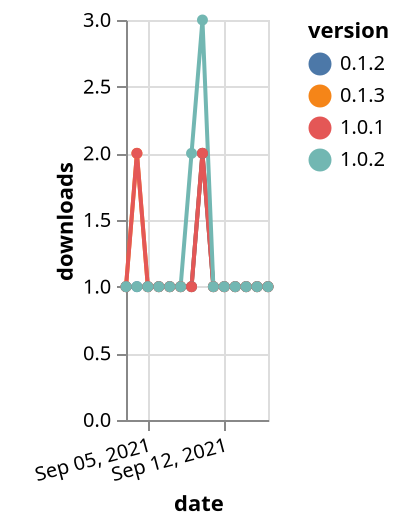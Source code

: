 {"$schema": "https://vega.github.io/schema/vega-lite/v5.json", "description": "A simple bar chart with embedded data.", "data": {"values": [{"date": "2021-09-03", "total": 152, "delta": 1, "version": "0.1.3"}, {"date": "2021-09-04", "total": 154, "delta": 2, "version": "0.1.3"}, {"date": "2021-09-05", "total": 155, "delta": 1, "version": "0.1.3"}, {"date": "2021-09-06", "total": 156, "delta": 1, "version": "0.1.3"}, {"date": "2021-09-07", "total": 157, "delta": 1, "version": "0.1.3"}, {"date": "2021-09-08", "total": 158, "delta": 1, "version": "0.1.3"}, {"date": "2021-09-09", "total": 159, "delta": 1, "version": "0.1.3"}, {"date": "2021-09-10", "total": 161, "delta": 2, "version": "0.1.3"}, {"date": "2021-09-11", "total": 162, "delta": 1, "version": "0.1.3"}, {"date": "2021-09-12", "total": 163, "delta": 1, "version": "0.1.3"}, {"date": "2021-09-13", "total": 164, "delta": 1, "version": "0.1.3"}, {"date": "2021-09-14", "total": 165, "delta": 1, "version": "0.1.3"}, {"date": "2021-09-15", "total": 166, "delta": 1, "version": "0.1.3"}, {"date": "2021-09-16", "total": 167, "delta": 1, "version": "0.1.3"}, {"date": "2021-09-03", "total": 148, "delta": 1, "version": "0.1.2"}, {"date": "2021-09-04", "total": 149, "delta": 1, "version": "0.1.2"}, {"date": "2021-09-05", "total": 150, "delta": 1, "version": "0.1.2"}, {"date": "2021-09-06", "total": 151, "delta": 1, "version": "0.1.2"}, {"date": "2021-09-07", "total": 152, "delta": 1, "version": "0.1.2"}, {"date": "2021-09-08", "total": 153, "delta": 1, "version": "0.1.2"}, {"date": "2021-09-09", "total": 154, "delta": 1, "version": "0.1.2"}, {"date": "2021-09-10", "total": 156, "delta": 2, "version": "0.1.2"}, {"date": "2021-09-11", "total": 157, "delta": 1, "version": "0.1.2"}, {"date": "2021-09-12", "total": 158, "delta": 1, "version": "0.1.2"}, {"date": "2021-09-13", "total": 159, "delta": 1, "version": "0.1.2"}, {"date": "2021-09-14", "total": 160, "delta": 1, "version": "0.1.2"}, {"date": "2021-09-15", "total": 161, "delta": 1, "version": "0.1.2"}, {"date": "2021-09-16", "total": 162, "delta": 1, "version": "0.1.2"}, {"date": "2021-09-03", "total": 135, "delta": 1, "version": "1.0.1"}, {"date": "2021-09-04", "total": 137, "delta": 2, "version": "1.0.1"}, {"date": "2021-09-05", "total": 138, "delta": 1, "version": "1.0.1"}, {"date": "2021-09-06", "total": 139, "delta": 1, "version": "1.0.1"}, {"date": "2021-09-07", "total": 140, "delta": 1, "version": "1.0.1"}, {"date": "2021-09-08", "total": 141, "delta": 1, "version": "1.0.1"}, {"date": "2021-09-09", "total": 142, "delta": 1, "version": "1.0.1"}, {"date": "2021-09-10", "total": 144, "delta": 2, "version": "1.0.1"}, {"date": "2021-09-11", "total": 145, "delta": 1, "version": "1.0.1"}, {"date": "2021-09-12", "total": 146, "delta": 1, "version": "1.0.1"}, {"date": "2021-09-13", "total": 147, "delta": 1, "version": "1.0.1"}, {"date": "2021-09-14", "total": 148, "delta": 1, "version": "1.0.1"}, {"date": "2021-09-15", "total": 149, "delta": 1, "version": "1.0.1"}, {"date": "2021-09-16", "total": 150, "delta": 1, "version": "1.0.1"}, {"date": "2021-09-03", "total": 157, "delta": 1, "version": "1.0.2"}, {"date": "2021-09-04", "total": 158, "delta": 1, "version": "1.0.2"}, {"date": "2021-09-05", "total": 159, "delta": 1, "version": "1.0.2"}, {"date": "2021-09-06", "total": 160, "delta": 1, "version": "1.0.2"}, {"date": "2021-09-07", "total": 161, "delta": 1, "version": "1.0.2"}, {"date": "2021-09-08", "total": 162, "delta": 1, "version": "1.0.2"}, {"date": "2021-09-09", "total": 164, "delta": 2, "version": "1.0.2"}, {"date": "2021-09-10", "total": 167, "delta": 3, "version": "1.0.2"}, {"date": "2021-09-11", "total": 168, "delta": 1, "version": "1.0.2"}, {"date": "2021-09-12", "total": 169, "delta": 1, "version": "1.0.2"}, {"date": "2021-09-13", "total": 170, "delta": 1, "version": "1.0.2"}, {"date": "2021-09-14", "total": 171, "delta": 1, "version": "1.0.2"}, {"date": "2021-09-15", "total": 172, "delta": 1, "version": "1.0.2"}, {"date": "2021-09-16", "total": 173, "delta": 1, "version": "1.0.2"}]}, "width": "container", "mark": {"type": "line", "point": {"filled": true}}, "encoding": {"x": {"field": "date", "type": "temporal", "timeUnit": "yearmonthdate", "title": "date", "axis": {"labelAngle": -15}}, "y": {"field": "delta", "type": "quantitative", "title": "downloads"}, "color": {"field": "version", "type": "nominal"}, "tooltip": {"field": "delta"}}}